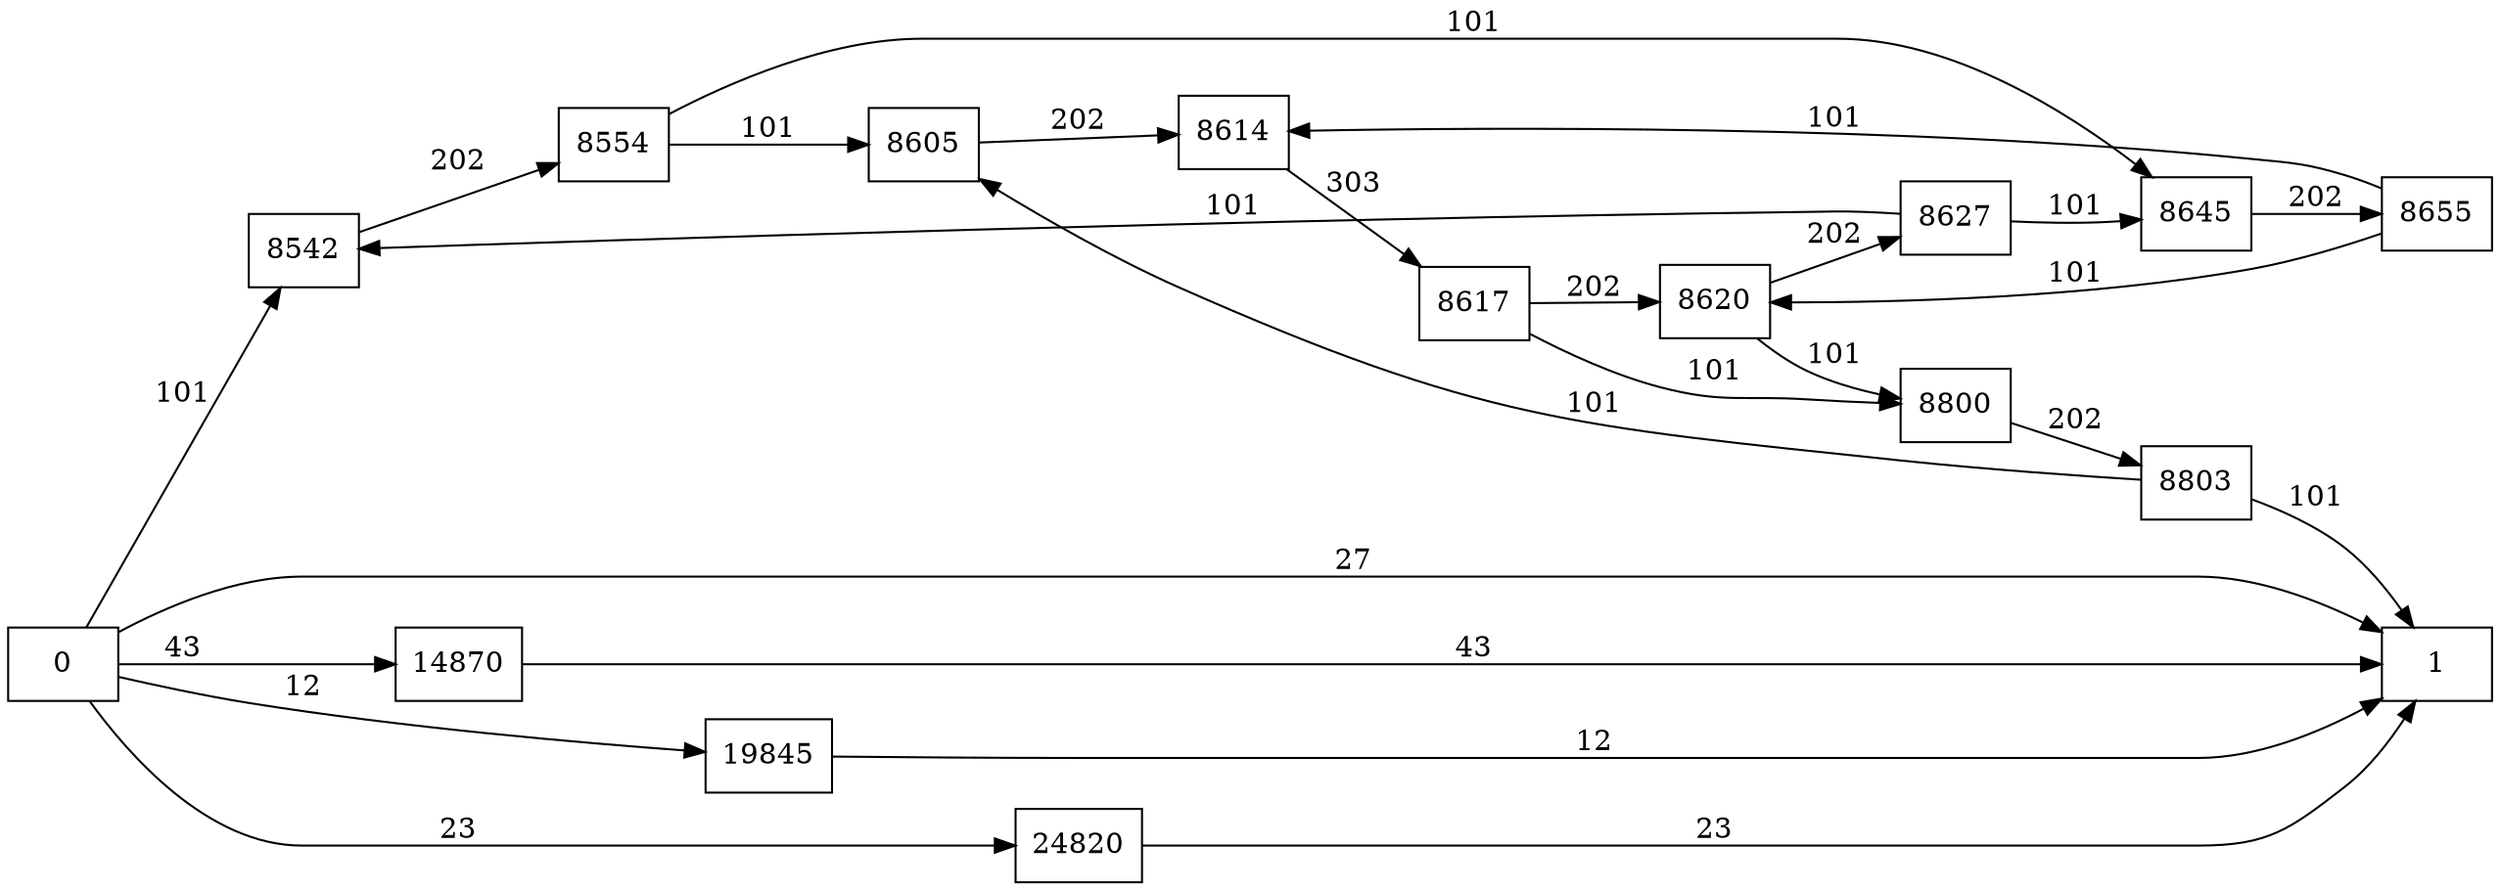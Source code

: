 digraph {
	graph [rankdir=LR]
	node [shape=rectangle]
	8542 -> 8554 [label=202]
	8554 -> 8605 [label=101]
	8554 -> 8645 [label=101]
	8605 -> 8614 [label=202]
	8614 -> 8617 [label=303]
	8617 -> 8620 [label=202]
	8617 -> 8800 [label=101]
	8620 -> 8627 [label=202]
	8620 -> 8800 [label=101]
	8627 -> 8542 [label=101]
	8627 -> 8645 [label=101]
	8645 -> 8655 [label=202]
	8655 -> 8614 [label=101]
	8655 -> 8620 [label=101]
	8800 -> 8803 [label=202]
	8803 -> 8605 [label=101]
	8803 -> 1 [label=101]
	14870 -> 1 [label=43]
	19845 -> 1 [label=12]
	24820 -> 1 [label=23]
	0 -> 1 [label=27]
	0 -> 8542 [label=101]
	0 -> 14870 [label=43]
	0 -> 19845 [label=12]
	0 -> 24820 [label=23]
}
